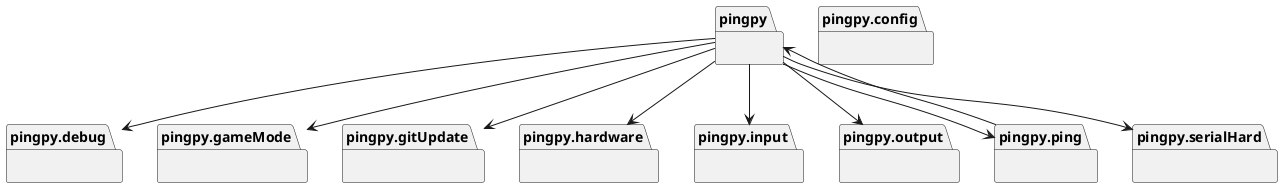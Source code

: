 @startuml packages_pingpy
set namespaceSeparator none
package "pingpy" as pingpy {
}
package "pingpy.config" as pingpy.config {
}
' package "pingpy.config.config" as pingpy.config.config {
' }
package "pingpy.debug" as pingpy.debug {
}
' package "pingpy.debug.logFile" as pingpy.debug.logFile {
' }
package "pingpy.gameMode" as pingpy.gameMode {
}
' package "pingpy.gameMode.atYourCommand" as pingpy.gameMode.atYourCommand {
' }
' package "pingpy.gameMode.battleRoyale" as pingpy.gameMode.battleRoyale {
' }
' package "pingpy.gameMode.gameMode" as pingpy.gameMode.gameMode {
' }
' package "pingpy.gameMode.lightTracker" as pingpy.gameMode.lightTracker {
' }
' package "pingpy.gameMode.memoChain" as pingpy.gameMode.memoChain {
' }
' package "pingpy.gameMode.pingGame" as pingpy.gameMode.pingGame {
' }
' package "pingpy.gameMode.redLightGreenLight" as pingpy.gameMode.redLightGreenLight {
' }
' package "pingpy.gameMode.sandBox" as pingpy.gameMode.sandBox {
' }
' package "pingpy.gameMode.waitingRoom" as pingpy.gameMode.waitingRoom {
' }
package "pingpy.gitUpdate" as pingpy.gitUpdate {
}
' package "pingpy.gitUpdate.hotspot" as pingpy.gitUpdate.hotspot {
' }
package "pingpy.hardware" as pingpy.hardware {
}
' package "pingpy.hardware.autoSwitch" as pingpy.hardware.autoSwitch {
' }
' package "pingpy.hardware.gpioMock" as pingpy.hardware.gpioMock {
' }
' package "pingpy.hardware.ledStrip" as pingpy.hardware.ledStrip {
' }
' package "pingpy.hardware.rpi_ws281xMock" as pingpy.hardware.rpi_ws281xMock {
' }
package "pingpy.input" as pingpy.input {
}
' package "pingpy.input.UICorner" as pingpy.input.UICorner {
' }
' package "pingpy.input.beamSwitch" as pingpy.input.beamSwitch {
' }
' package "pingpy.input.gameController" as pingpy.input.gameController {
' }
' package "pingpy.input.gameController3Button" as pingpy.input.gameController3Button {
' }
' package "pingpy.input.input" as pingpy.input.input {
' }
' package "pingpy.input.linearActuator" as pingpy.input.linearActuator {
' }
' package "pingpy.input.player" as pingpy.input.player {
' }
package "pingpy.output" as pingpy.output {
}
' package "pingpy.output.UICorner" as pingpy.output.UICorner {
' }
' package "pingpy.output.bumper" as pingpy.output.bumper {
' }
' package "pingpy.output.linearActuator" as pingpy.output.linearActuator {
' }
' package "pingpy.output.output" as pingpy.output.output {
' }
' package "pingpy.output.player" as pingpy.output.player {
' }
' package "pingpy.output.playerLedStrip" as pingpy.output.playerLedStrip {
' }
' package "pingpy.output.speaker" as pingpy.output.speaker {
' }
package "pingpy.ping" as pingpy.ping {
}
package "pingpy.serialHard" as pingpy.serialHard {
}
' package "pingpy.serialHard.ESP32" as pingpy.serialHard.ESP32 {
' }
' package "pingpy.serialHard.UICorner" as pingpy.serialHard.UICorner {
' }
' package "pingpy.serialHard.controller" as pingpy.serialHard.controller {
' }
' package "pingpy.serialHard.serialCom" as pingpy.serialHard.serialCom {
' }
pingpy --> pingpy.debug
pingpy --> pingpy.gameMode
pingpy --> pingpy.gitUpdate
pingpy --> pingpy.hardware
pingpy --> pingpy.input
pingpy --> pingpy.output
pingpy --> pingpy.ping
pingpy --> pingpy.serialHard
' pingpy.debug --> pingpy.debug.logFile
' pingpy.debug.logFile --> pingpy.config.config
' pingpy.gameMode --> pingpy.gameMode.redLightGreenLight
' pingpy.gameMode --> pingpy.gameMode.waitingRoom
' pingpy.gameMode.atYourCommand --> pingpy.gameMode.gameMode
' pingpy.gameMode.battleRoyale --> pingpy.gameMode.gameMode
' pingpy.gameMode.gameMode --> pingpy.input.input
' pingpy.gameMode.gameMode --> pingpy.output.output
' pingpy.gameMode.lightTracker --> pingpy.debug.logFile
' pingpy.gameMode.lightTracker --> pingpy.gameMode.gameMode
' pingpy.gameMode.lightTracker --> pingpy.input.input
' pingpy.gameMode.lightTracker --> pingpy.output.output
' pingpy.gameMode.memoChain --> pingpy.gameMode.gameMode
' pingpy.gameMode.pingGame --> pingpy.gameMode.gameMode
' pingpy.gameMode.redLightGreenLight --> pingpy.config.config
' pingpy.gameMode.redLightGreenLight --> pingpy.debug
' pingpy.gameMode.redLightGreenLight --> pingpy.gameMode.gameMode
' pingpy.gameMode.sandBox --> pingpy.gameMode.gameMode
' pingpy.gameMode.waitingRoom --> pingpy.config.config
' pingpy.gameMode.waitingRoom --> pingpy.debug
' pingpy.gameMode.waitingRoom --> pingpy.gameMode.gameMode
' pingpy.gitUpdate --> pingpy.config.config
' pingpy.gitUpdate --> pingpy.debug
' pingpy.gitUpdate --> pingpy.gitUpdate.hotspot
' pingpy.gitUpdate.hotspot --> pingpy.config.config
' pingpy.gitUpdate.hotspot --> pingpy.debug
' pingpy.hardware --> pingpy.config.config
' pingpy.hardware --> pingpy.hardware.autoSwitch
' pingpy.hardware --> pingpy.hardware.ledStrip
' pingpy.hardware.autoSwitch --> pingpy.debug.logFile
' pingpy.hardware.gpioMock --> pingpy.debug
' pingpy.hardware.ledStrip --> pingpy.debug
' pingpy.hardware.rpi_ws281xMock --> pingpy.debug
' pingpy.input --> pingpy.input.input
' pingpy.input.UICorner --> pingpy.debug
' pingpy.input.beamSwitch --> pingpy.debug
' pingpy.input.gameController --> pingpy.debug
' pingpy.input.gameController3Button --> pingpy.debug
' pingpy.input.gameController3Button --> pingpy.input.gameController
' pingpy.input.input --> pingpy.config.config
' pingpy.input.input --> pingpy.debug
' pingpy.input.input --> pingpy.input.UICorner
' pingpy.input.input --> pingpy.input.player
' pingpy.input.linearActuator --> pingpy.debug
' pingpy.input.player --> pingpy.config.config
' pingpy.input.player --> pingpy.debug
' pingpy.input.player --> pingpy.input.beamSwitch
' pingpy.input.player --> pingpy.input.gameController
' pingpy.input.player --> pingpy.input.linearActuator
' pingpy.input.player --> pingpy.serialHard.controller
' pingpy.output --> pingpy.output.output
' pingpy.output.UICorner --> pingpy.debug
' pingpy.output.bumper --> pingpy.debug
' pingpy.output.linearActuator --> pingpy.debug
' pingpy.output.output --> pingpy.debug
' pingpy.output.output --> pingpy.output.UICorner
' pingpy.output.output --> pingpy.output.player
' pingpy.output.output --> pingpy.output.speaker
' pingpy.output.player --> pingpy.debug
' pingpy.output.player --> pingpy.output.bumper
' pingpy.output.player --> pingpy.output.linearActuator
' pingpy.output.player --> pingpy.output.playerLedStrip
' pingpy.output.playerLedStrip --> pingpy.debug
' pingpy.output.speaker --> pingpy.debug
pingpy.ping --> pingpy
' pingpy.ping --> pingpy.config.config
' pingpy.ping --> pingpy.hardware.ledStrip
' pingpy.ping --> pingpy.input.gameController3Button
' pingpy.serialHard --> pingpy.serialHard.ESP32
' pingpy.serialHard --> pingpy.serialHard.UICorner
' pingpy.serialHard --> pingpy.serialHard.controller
' pingpy.serialHard.ESP32 --> pingpy.config.config
' pingpy.serialHard.ESP32 --> pingpy.debug
' pingpy.serialHard.ESP32 --> pingpy.serialHard.serialCom
' pingpy.serialHard.UICorner --> pingpy.config.config
' pingpy.serialHard.UICorner --> pingpy.debug
' pingpy.serialHard.UICorner --> pingpy.serialHard.serialCom
' pingpy.serialHard.controller --> pingpy.config.config
' pingpy.serialHard.controller --> pingpy.debug
' pingpy.serialHard.controller --> pingpy.serialHard.serialCom
' pingpy.serialHard.serialCom --> pingpy.config.config
' pingpy.serialHard.serialCom --> pingpy.debug
@enduml
